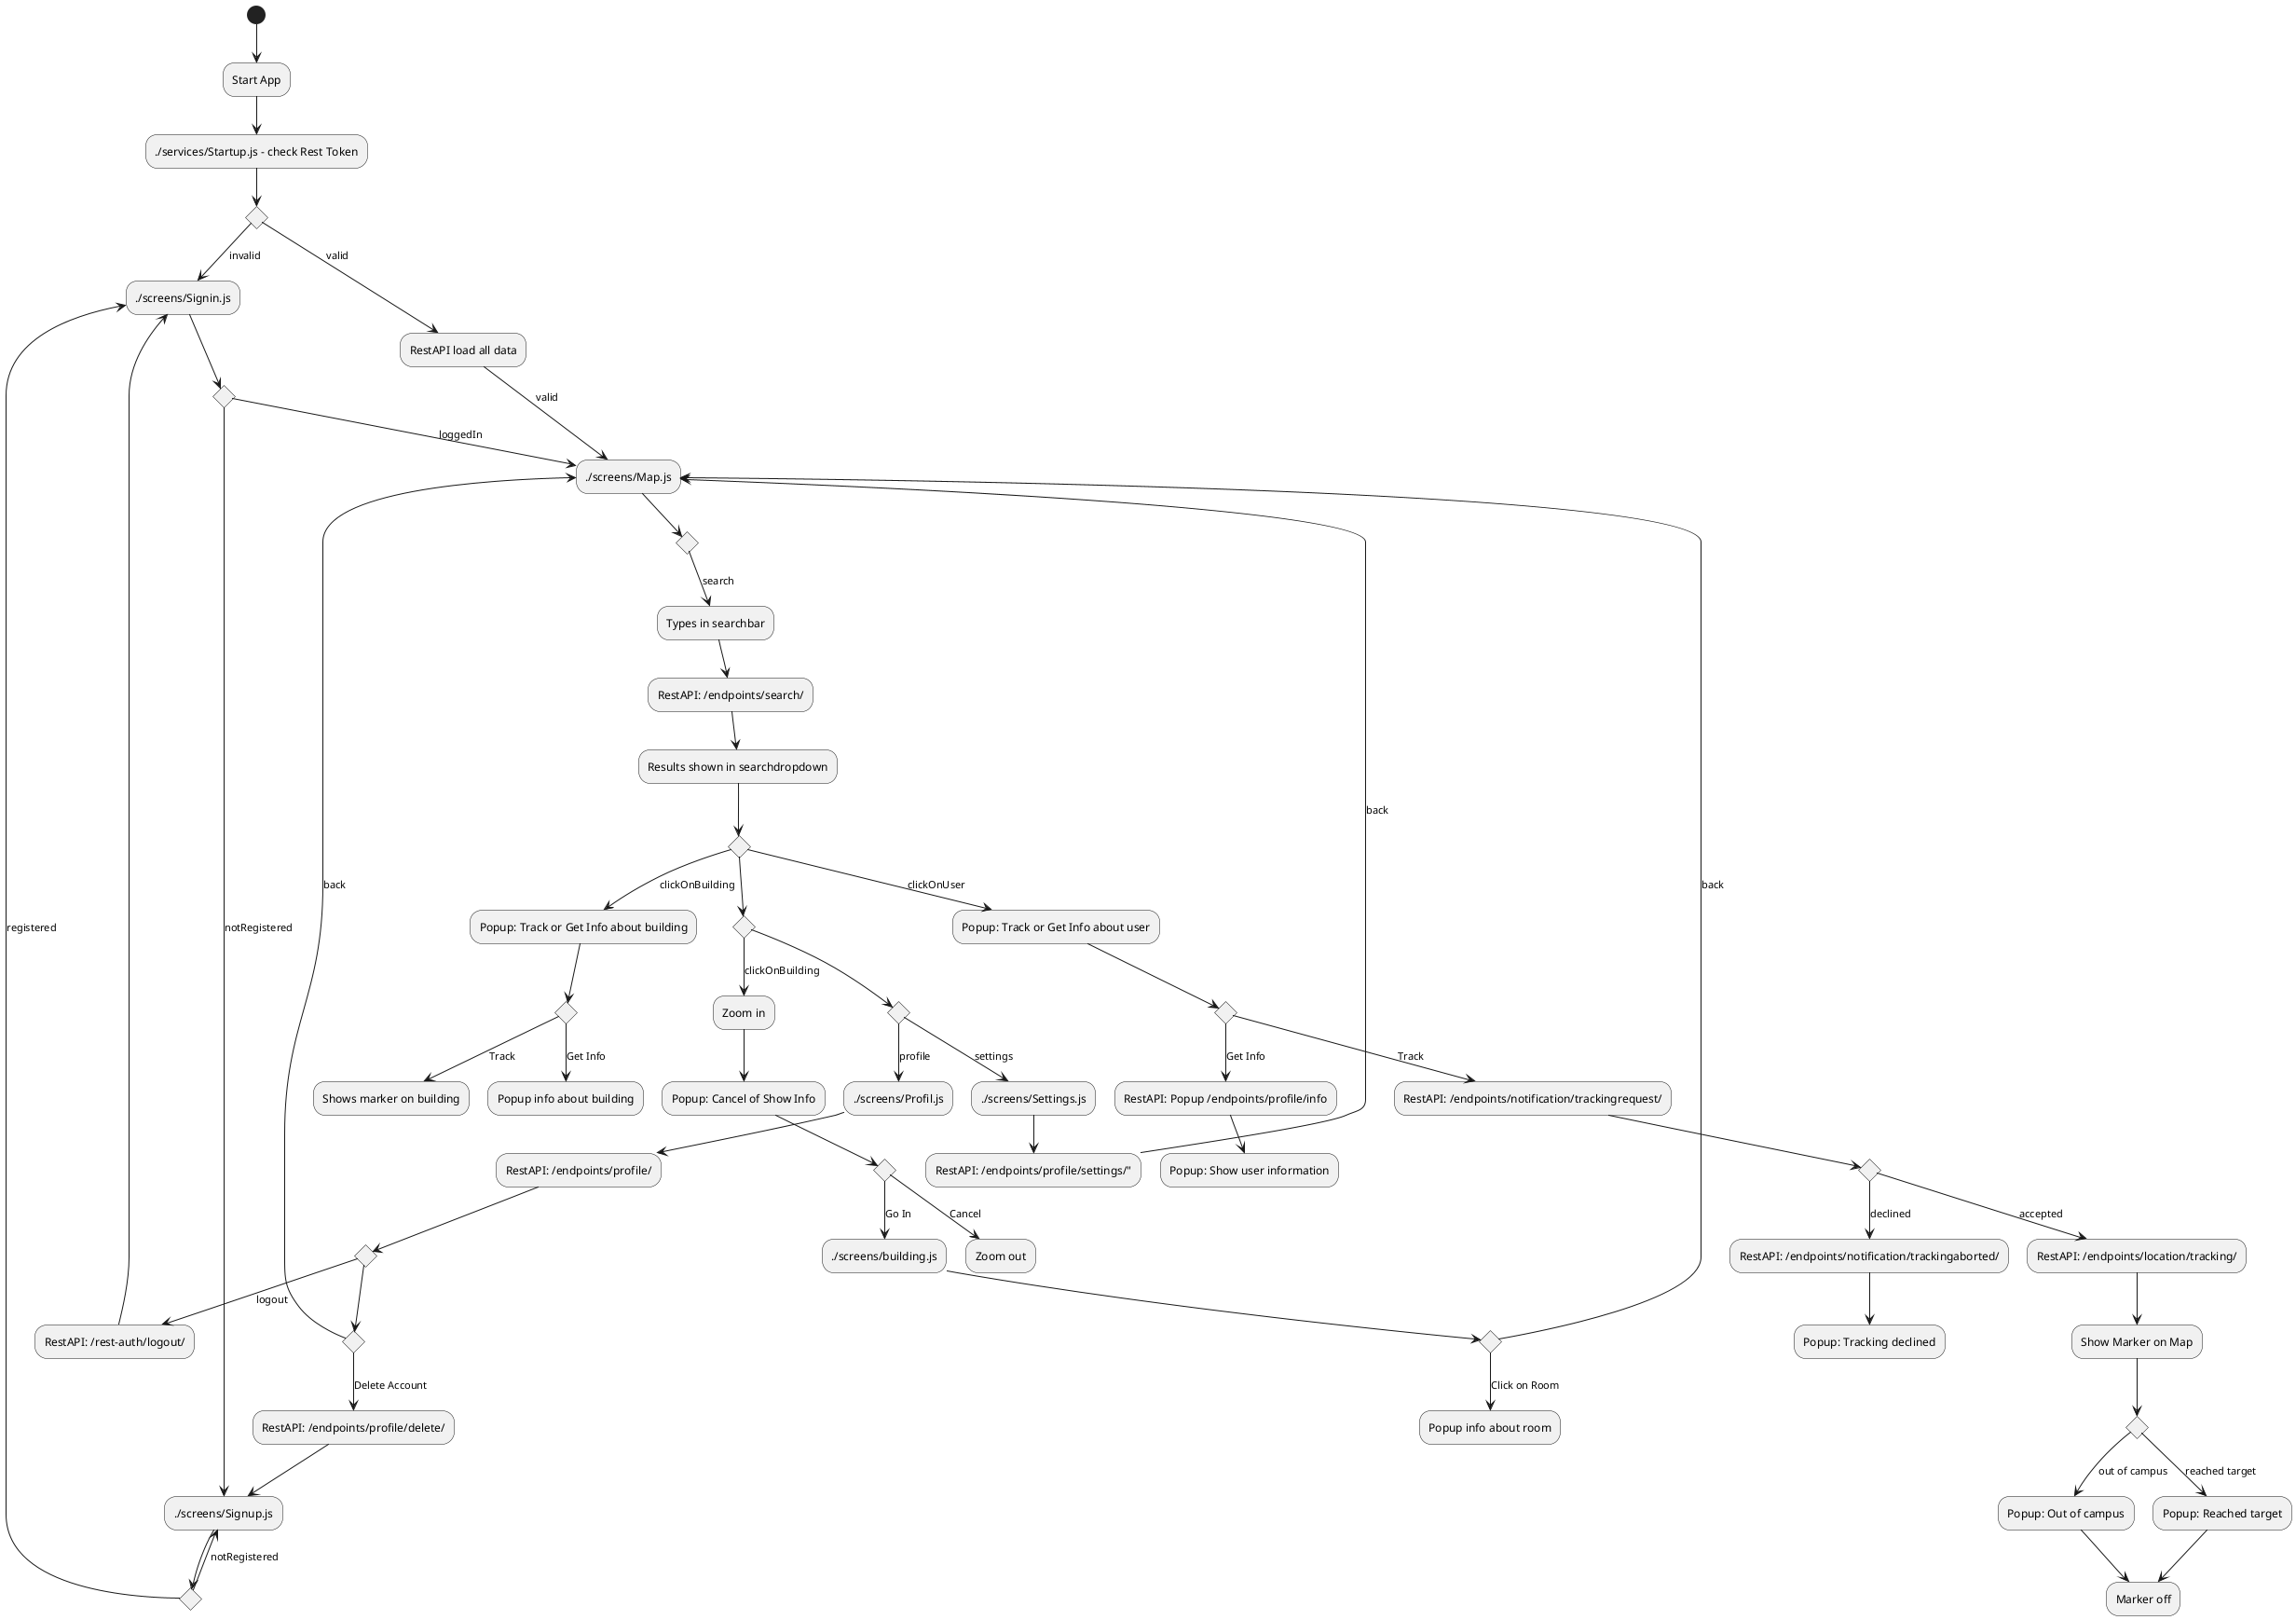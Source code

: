 @startuml
(*) --> "Start App"
--> "./services/Startup.js - check Rest Token"
if "" then
    --> [invalid] "./screens/Signin.js"
    if "" then
        --> [loggedIn] "./screens/Map.js"
    else
        --> [notRegistered] "./screens/Signup.js"
        if "" then
            --> [registered] "./screens/Signin.js"
        else
            --> [notRegistered] "./screens/Signup.js"
        endif
    endif
else
    --> [valid] "RestAPI load all data"
    --> [valid] "./screens/Map.js"
    if "" then
        --> [search] "Types in searchbar"
        --> "RestAPI: /endpoints/search/"
        --> "Results shown in searchdropdown"
        if "" then
            --> [clickOnBuilding] "Popup: Track or Get Info about building"
            if "" then
                --> [Track] "Shows marker on building"
            else
                --> [Get Info] "Popup info about building"
            endif
        else
        --> [clickOnUser] "Popup: Track or Get Info about user"
        if "" then
            --> [Track] "RestAPI: /endpoints/notification/trackingrequest/"
            if "" then
                --> [accepted] "RestAPI: /endpoints/location/tracking/"
                --> "Show Marker on Map"
                if "" then
                    --> [out of campus] "Popup: Out of campus"
                    --> "Marker off"
                else
                    --> [reached target] "Popup: Reached target"
                    --> "Marker off"
                endif
            else
                --> [declined] "RestAPI: /endpoints/notification/trackingaborted/"
                --> "Popup: Tracking declined"
            endif
        else
            --> [Get Info] "RestAPI: Popup /endpoints/profile/info"
            --> "Popup: Show user information"
        endif
    else
        if "" then
            --> [clickOnBuilding] "Zoom in"
            --> "Popup: Cancel of Show Info"
            if "" then
                --> [Go In] "./screens/building.js"
                if "" then
                    --> [Click on Room] "Popup info about room"
                else
                    --> [back] "./screens/Map.js"
                endif
            else
                --> [Cancel] "Zoom out"
            endif
        else
            if "" then
                --> [settings] "./screens/Settings.js"
                --> RestAPI: /endpoints/profile/settings/"
                --> [back] "./screens/Map.js"
            else
                --> [profile] "./screens/Profil.js"
                --> "RestAPI: /endpoints/profile/"
                if "" then
                    --> [logout] "RestAPI: /rest-auth/logout/"
                    --> "./screens/Signin.js"
                else
                    if "" then
                        --> [Delete Account] "RestAPI: /endpoints/profile/delete/"
                        --> "./screens/Signup.js"
                    else
                        --> [back] "./screens/Map.js"
                    endif
                endif
            endif
        endif
    endif
endif
@enduml
